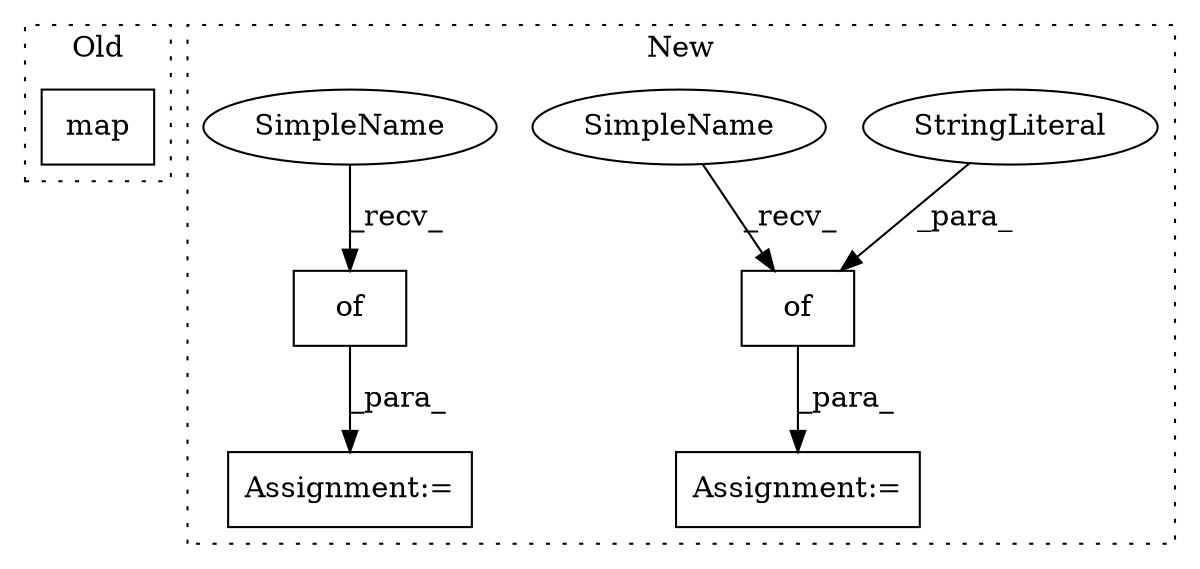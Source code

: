 digraph G {
subgraph cluster0 {
1 [label="map" a="32" s="1078,1126" l="4,1" shape="box"];
label = "Old";
style="dotted";
}
subgraph cluster1 {
2 [label="of" a="32" s="593,726" l="3,1" shape="box"];
3 [label="Assignment:=" a="7" s="588" l="1" shape="box"];
4 [label="StringLiteral" a="45" s="716" l="3" shape="ellipse"];
5 [label="of" a="32" s="749,886" l="3,1" shape="box"];
6 [label="Assignment:=" a="7" s="744" l="1" shape="box"];
7 [label="SimpleName" a="42" s="589" l="3" shape="ellipse"];
8 [label="SimpleName" a="42" s="745" l="3" shape="ellipse"];
label = "New";
style="dotted";
}
2 -> 3 [label="_para_"];
4 -> 2 [label="_para_"];
5 -> 6 [label="_para_"];
7 -> 2 [label="_recv_"];
8 -> 5 [label="_recv_"];
}